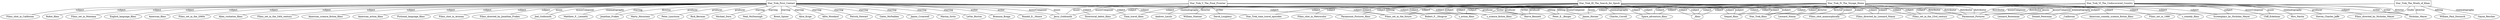 graph dbpedia {
Star_Trek_First_Contact[shape=box];
Star_Trek_First_Contact -- Joel_Goldsmith [label="musicComposer"];
Star_Trek_First_Contact -- Jerry_Goldsmith [label="musicComposer"];
Star_Trek_First_Contact -- Matthew_F__Leonetti [label="cinematography"];
Star_Trek_First_Contact -- Jonathan_Frakes [label="director"];
Star_Trek_First_Contact -- Paramount_Pictures [label="distributor"];
Star_Trek_First_Contact -- Joel_Goldsmith [label="music"];
Star_Trek_First_Contact -- Jerry_Goldsmith [label="music"];
Star_Trek_First_Contact -- Marty_Hornstein [label="producer"];
Star_Trek_First_Contact -- Peter_Lauritson [label="producer"];
Star_Trek_First_Contact -- Rick_Berman [label="producer"];
Star_Trek_First_Contact -- Michael_Dorn [label="starring"];
Star_Trek_First_Contact -- Neal_McDonough [label="starring"];
Star_Trek_First_Contact -- Brent_Spiner [label="starring"];
Star_Trek_First_Contact -- Alice_Krige [label="starring"];
Star_Trek_First_Contact -- Alfre_Woodard [label="starring"];
Star_Trek_First_Contact -- Patrick_Stewart [label="starring"];
Star_Trek_First_Contact -- Jonathan_Frakes [label="starring"];
Star_Trek_First_Contact -- Gates_McFadden [label="starring"];
Star_Trek_First_Contact -- James_Cromwell [label="starring"];
Star_Trek_First_Contact -- Marina_Sirtis [label="starring"];
Star_Trek_First_Contact -- LeVar_Burton [label="starring"];
Star_Trek_First_Contact -- Brannon_Braga [label="writer"];
Star_Trek_First_Contact -- Ronald_D__Moore [label="writer"];
Star_Trek_First_Contact -- Time_travel_films [label="subject"];
Star_Trek_First_Contact -- Films_shot_in_California [label="subject"];
Star_Trek_First_Contact -- Robot_films [label="subject"];
Star_Trek_First_Contact -- Films_set_in_Montana [label="subject"];
Star_Trek_First_Contact -- English_language_films [label="subject"];
Star_Trek_First_Contact -- American_films [label="subject"];
Star_Trek_First_Contact -- s_action_films [label="subject"];
Star_Trek_First_Contact -- s_science_fiction_films [label="subject"];
Star_Trek_First_Contact -- _films [label="subject"];
Star_Trek_First_Contact -- Paramount_Pictures_films [label="subject"];
Star_Trek_First_Contact -- Films_set_in_the_2060s [label="subject"];
Star_Trek_First_Contact -- Films_set_in_the_future [label="subject"];
Star_Trek_First_Contact -- Alien_visitation_films [label="subject"];
Star_Trek_First_Contact -- Space_adventure_films [label="subject"];
Star_Trek_First_Contact -- Films_set_in_the_24th_century [label="subject"];
Star_Trek_First_Contact -- Sequel_films [label="subject"];
Star_Trek_First_Contact -- American_science_fiction_films [label="subject"];
Star_Trek_First_Contact -- American_action_films [label="subject"];
Star_Trek_First_Contact -- Directorial_debut_films [label="subject"];
Star_Trek_First_Contact -- Fictional_language_films [label="subject"];
Star_Trek_First_Contact -- Films_shot_in_Arizona [label="subject"];
Star_Trek_First_Contact -- Star_Trek_films [label="subject"];
Star_Trek_First_Contact -- Star_Trek_time_travel_episodes [label="subject"];
Star_Trek_First_Contact -- Films_directed_by_Jonathan_Frakes [label="subject"];

Star_Trek_III_The_Search_for_Spock[shape=box];
Star_Trek_III_The_Search_for_Spock -- Robert_F__Shugrue [label="editing"];
Star_Trek_III_The_Search_for_Spock -- James_Horner [label="musicComposer"];
Star_Trek_III_The_Search_for_Spock -- Charles_Correll [label="cinematography"];
Star_Trek_III_The_Search_for_Spock -- Leonard_Nimoy [label="director"];
Star_Trek_III_The_Search_for_Spock -- Paramount_Pictures [label="distributor"];
Star_Trek_III_The_Search_for_Spock -- James_Horner [label="music"];
Star_Trek_III_The_Search_for_Spock -- Harve_Bennett [label="producer"];
Star_Trek_III_The_Search_for_Spock -- Harve_Bennett [label="writer"];
Star_Trek_III_The_Search_for_Spock -- Films_shot_anamorphically [label="subject"];
Star_Trek_III_The_Search_for_Spock -- Films_set_in_the_23rd_century [label="subject"];
Star_Trek_III_The_Search_for_Spock -- Films_shot_in_Metrocolor [label="subject"];
Star_Trek_III_The_Search_for_Spock -- s_science_fiction_films [label="subject"];
Star_Trek_III_The_Search_for_Spock -- s_action_films [label="subject"];
Star_Trek_III_The_Search_for_Spock -- Films_set_in_the_future [label="subject"];
Star_Trek_III_The_Search_for_Spock -- _films [label="subject"];
Star_Trek_III_The_Search_for_Spock -- Space_adventure_films [label="subject"];
Star_Trek_III_The_Search_for_Spock -- Films_directed_by_Leonard_Nimoy [label="subject"];
Star_Trek_III_The_Search_for_Spock -- Sequel_films [label="subject"];
Star_Trek_III_The_Search_for_Spock -- Directorial_debut_films [label="subject"];
Star_Trek_III_The_Search_for_Spock -- Star_Trek_films [label="subject"];

Star_Trek_IV_The_Voyage_Home[shape=box];
Star_Trek_IV_The_Voyage_Home -- Peter_E__Berger [label="editing"];
Star_Trek_IV_The_Voyage_Home -- Leonard_Rosenman [label="musicComposer"];
Star_Trek_IV_The_Voyage_Home -- Donald_Peterman [label="cinematography"];
Star_Trek_IV_The_Voyage_Home -- Leonard_Nimoy [label="director"];
Star_Trek_IV_The_Voyage_Home -- Paramount_Pictures [label="distributor"];
Star_Trek_IV_The_Voyage_Home -- Leonard_Rosenman [label="music"];
Star_Trek_IV_The_Voyage_Home -- Harve_Bennett [label="producer"];
Star_Trek_IV_The_Voyage_Home -- Nicholas_Meyer [label="writer"];
Star_Trek_IV_The_Voyage_Home -- Harve_Bennett [label="writer"];
Star_Trek_IV_The_Voyage_Home -- Time_travel_films [label="subject"];
Star_Trek_IV_The_Voyage_Home -- Films_shot_anamorphically [label="subject"];
Star_Trek_IV_The_Voyage_Home -- _California [label="subject"];
Star_Trek_IV_The_Voyage_Home -- Films_set_in_the_23rd_century [label="subject"];
Star_Trek_IV_The_Voyage_Home -- Screenplays_by_Nicholas_Meyer [label="subject"];
Star_Trek_IV_The_Voyage_Home -- American_comedy_science_fiction_films [label="subject"];
Star_Trek_IV_The_Voyage_Home -- s_science_fiction_films [label="subject"];
Star_Trek_IV_The_Voyage_Home -- _films [label="subject"];
Star_Trek_IV_The_Voyage_Home -- Paramount_Pictures_films [label="subject"];
Star_Trek_IV_The_Voyage_Home -- Films_set_in_the_future [label="subject"];
Star_Trek_IV_The_Voyage_Home -- Space_adventure_films [label="subject"];
Star_Trek_IV_The_Voyage_Home -- Films_directed_by_Leonard_Nimoy [label="subject"];
Star_Trek_IV_The_Voyage_Home -- Films_set_in_1986 [label="subject"];
Star_Trek_IV_The_Voyage_Home -- Sequel_films [label="subject"];
Star_Trek_IV_The_Voyage_Home -- s_comedy_films [label="subject"];
Star_Trek_IV_The_Voyage_Home -- Star_Trek_films [label="subject"];
Star_Trek_IV_The_Voyage_Home -- Star_Trek_time_travel_episodes [label="subject"];

Star_Trek_The_Wrath_of_Khan[shape=box];
Star_Trek_The_Wrath_of_Khan -- William_Paul_Dornisch [label="editing"];
Star_Trek_The_Wrath_of_Khan -- James_Horner [label="musicComposer"];
Star_Trek_The_Wrath_of_Khan -- Gayne_Rescher [label="cinematography"];
Star_Trek_The_Wrath_of_Khan -- Nicholas_Meyer [label="director"];
Star_Trek_The_Wrath_of_Khan -- Paramount_Pictures [label="distributor"];
Star_Trek_The_Wrath_of_Khan -- Paramount_Pictures [label="studio"];

Star_Trek_V_The_Final_Frontier[shape=box];
Star_Trek_V_The_Final_Frontier -- Peter_E__Berger [label="editing"];
Star_Trek_V_The_Final_Frontier -- Jerry_Goldsmith [label="musicComposer"];
Star_Trek_V_The_Final_Frontier -- Andrew_Laszlo [label="cinematography"];
Star_Trek_V_The_Final_Frontier -- William_Shatner [label="director"];
Star_Trek_V_The_Final_Frontier -- Paramount_Pictures [label="distributor"];
Star_Trek_V_The_Final_Frontier -- Jerry_Goldsmith [label="music"];
Star_Trek_V_The_Final_Frontier -- Harve_Bennett [label="producer"];
Star_Trek_V_The_Final_Frontier -- David_Loughery [label="writer"];

Star_Trek_VI_The_Undiscovered_Country[shape=box];
Star_Trek_VI_The_Undiscovered_Country -- Cliff_Eidelman [label="musicComposer"];
Star_Trek_VI_The_Undiscovered_Country -- Hiro_Narita [label="cinematography"];
Star_Trek_VI_The_Undiscovered_Country -- Nicholas_Meyer [label="director"];
Star_Trek_VI_The_Undiscovered_Country -- Paramount_Pictures [label="distributor"];
Star_Trek_VI_The_Undiscovered_Country -- Cliff_Eidelman [label="music"];
Star_Trek_VI_The_Undiscovered_Country -- Steven_Charles_Jaffe [label="producer"];
Star_Trek_VI_The_Undiscovered_Country -- Nicholas_Meyer [label="writer"];
Star_Trek_VI_The_Undiscovered_Country -- Films_set_in_the_23rd_century [label="subject"];
Star_Trek_VI_The_Undiscovered_Country -- Films_directed_by_Nicholas_Meyer [label="subject"];
Star_Trek_VI_The_Undiscovered_Country -- Screenplays_by_Nicholas_Meyer [label="subject"];
Star_Trek_VI_The_Undiscovered_Country -- s_action_films [label="subject"];
Star_Trek_VI_The_Undiscovered_Country -- s_science_fiction_films [label="subject"];
Star_Trek_VI_The_Undiscovered_Country -- _films [label="subject"];
Star_Trek_VI_The_Undiscovered_Country -- Space_adventure_films [label="subject"];
Star_Trek_VI_The_Undiscovered_Country -- Sequel_films [label="subject"];
Star_Trek_VI_The_Undiscovered_Country -- Star_Trek_films [label="subject"];

}
